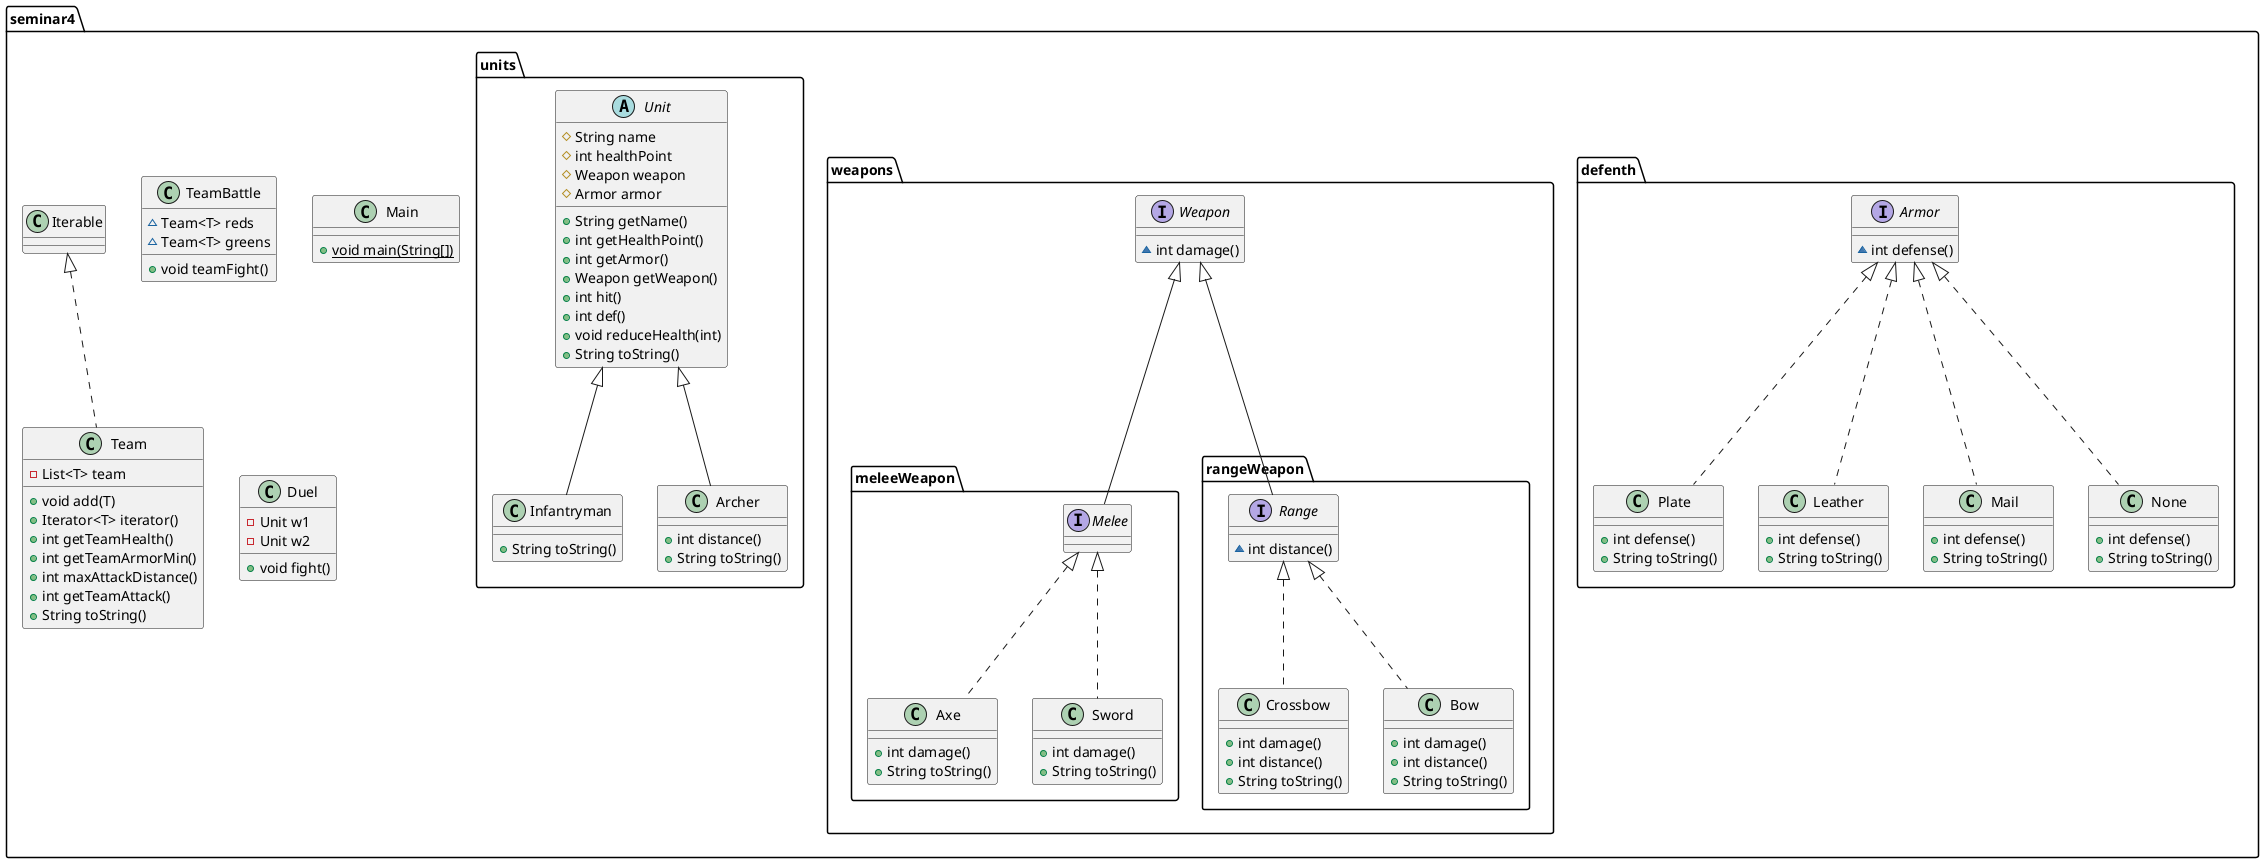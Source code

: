 @startuml
class seminar4.defenth.Plate {
+ int defense()
+ String toString()
}
class seminar4.TeamBattle {
~ Team<T> reds
~ Team<T> greens
+ void teamFight()
}
class seminar4.defenth.Leather {
+ int defense()
+ String toString()
}
interface seminar4.weapons.meleeWeapon.Melee {
}
class seminar4.defenth.Mail {
+ int defense()
+ String toString()
}
abstract class seminar4.units.Unit {
# String name
# int healthPoint
# Weapon weapon
# Armor armor
+ String getName()
+ int getHealthPoint()
+ int getArmor()
+ Weapon getWeapon()
+ int hit()
+ int def()
+ void reduceHealth(int)
+ String toString()
}
interface seminar4.weapons.Weapon {
~ int damage()
}
class seminar4.weapons.meleeWeapon.Axe {
+ int damage()
+ String toString()
}
class seminar4.weapons.rangeWeapon.Crossbow {
+ int damage()
+ int distance()
+ String toString()
}
interface seminar4.defenth.Armor {
~ int defense()
}
class seminar4.Main {
+ {static} void main(String[])
}
class seminar4.units.Infantryman {
+ String toString()
}
class seminar4.Team {
- List<T> team
+ void add(T)
+ Iterator<T> iterator()
+ int getTeamHealth()
+ int getTeamArmorMin()
+ int maxAttackDistance()
+ int getTeamAttack()
+ String toString()
}
class seminar4.weapons.meleeWeapon.Sword {
+ int damage()
+ String toString()
}
class seminar4.units.Archer {
+ int distance()
+ String toString()
}
interface seminar4.weapons.rangeWeapon.Range {
~ int distance()
}
class seminar4.defenth.None {
+ int defense()
+ String toString()
}
class seminar4.weapons.rangeWeapon.Bow {
+ int damage()
+ int distance()
+ String toString()
}
class seminar4.Duel {
- Unit w1
- Unit w2
+ void fight()
}


seminar4.defenth.Armor <|.. seminar4.defenth.Plate
seminar4.defenth.Armor <|.. seminar4.defenth.Leather
seminar4.weapons.Weapon <|-- seminar4.weapons.meleeWeapon.Melee
seminar4.defenth.Armor <|.. seminar4.defenth.Mail
seminar4.weapons.meleeWeapon.Melee <|.. seminar4.weapons.meleeWeapon.Axe
seminar4.weapons.rangeWeapon.Range <|.. seminar4.weapons.rangeWeapon.Crossbow
seminar4.units.Unit <|-- seminar4.units.Infantryman
seminar4.Iterable <|.. seminar4.Team
seminar4.weapons.meleeWeapon.Melee <|.. seminar4.weapons.meleeWeapon.Sword
seminar4.units.Unit <|-- seminar4.units.Archer
seminar4.weapons.Weapon <|-- seminar4.weapons.rangeWeapon.Range
seminar4.defenth.Armor <|.. seminar4.defenth.None
seminar4.weapons.rangeWeapon.Range <|.. seminar4.weapons.rangeWeapon.Bow
@enduml